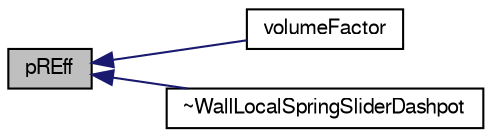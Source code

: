 digraph "pREff"
{
  bgcolor="transparent";
  edge [fontname="FreeSans",fontsize="10",labelfontname="FreeSans",labelfontsize="10"];
  node [fontname="FreeSans",fontsize="10",shape=record];
  rankdir="LR";
  Node340 [label="pREff",height=0.2,width=0.4,color="black", fillcolor="grey75", style="filled", fontcolor="black"];
  Node340 -> Node341 [dir="back",color="midnightblue",fontsize="10",style="solid",fontname="FreeSans"];
  Node341 [label="volumeFactor",height=0.2,width=0.4,color="black",URL="$a24034.html#aff076ff89c071099efd4d7c311621cb7",tooltip="Return the volumeFactor. "];
  Node340 -> Node342 [dir="back",color="midnightblue",fontsize="10",style="solid",fontname="FreeSans"];
  Node342 [label="~WallLocalSpringSliderDashpot",height=0.2,width=0.4,color="black",URL="$a24034.html#a86ae16e1ad6be3ae099b091ecc418469",tooltip="Destructor. "];
}

